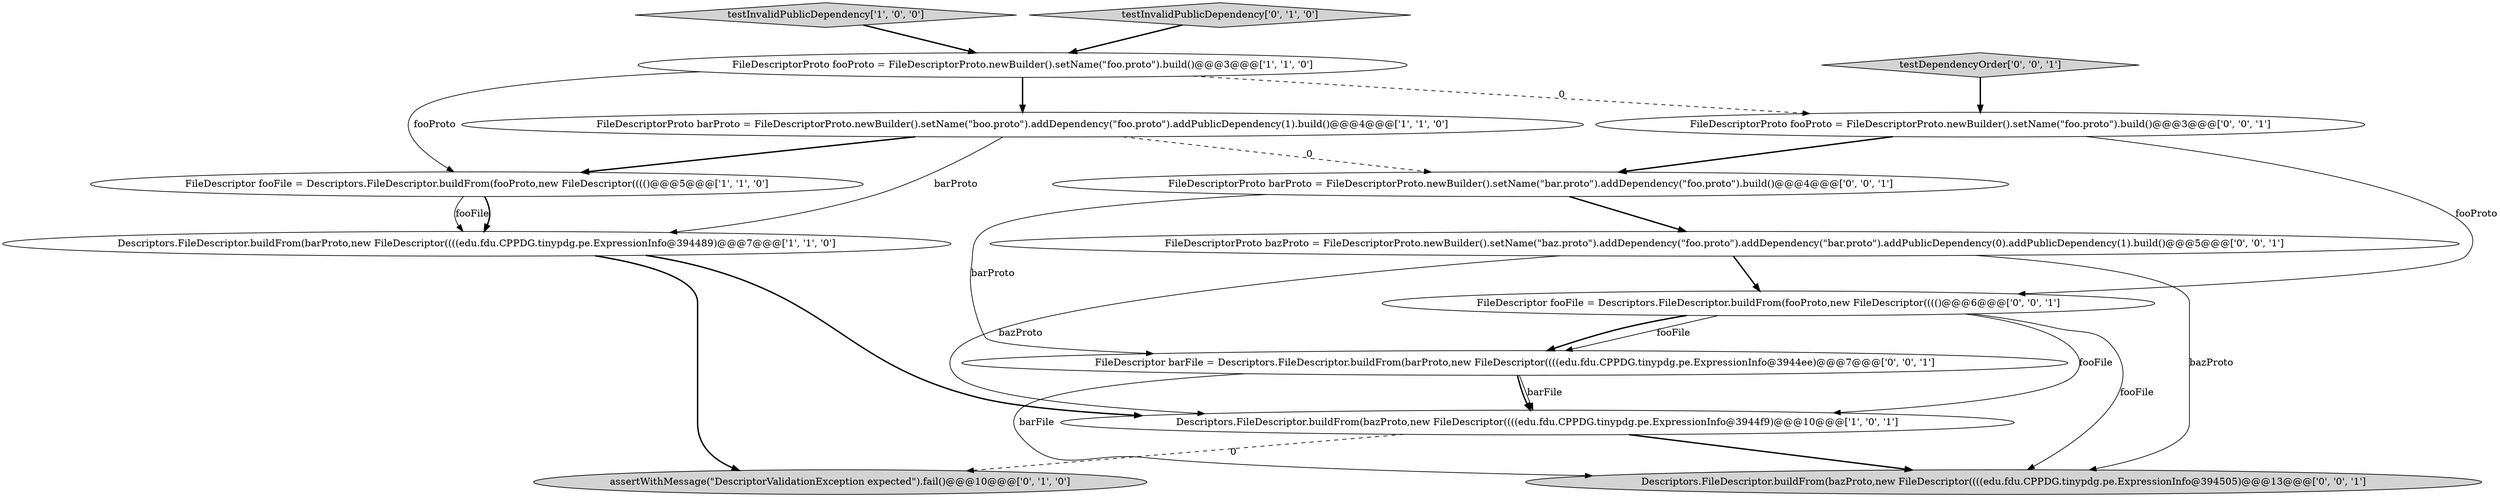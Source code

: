digraph {
0 [style = filled, label = "Descriptors.FileDescriptor.buildFrom(barProto,new FileDescriptor((((edu.fdu.CPPDG.tinypdg.pe.ExpressionInfo@394489)@@@7@@@['1', '1', '0']", fillcolor = white, shape = ellipse image = "AAA0AAABBB1BBB"];
12 [style = filled, label = "Descriptors.FileDescriptor.buildFrom(bazProto,new FileDescriptor((((edu.fdu.CPPDG.tinypdg.pe.ExpressionInfo@394505)@@@13@@@['0', '0', '1']", fillcolor = lightgray, shape = ellipse image = "AAA0AAABBB3BBB"];
2 [style = filled, label = "FileDescriptor fooFile = Descriptors.FileDescriptor.buildFrom(fooProto,new FileDescriptor(((()@@@5@@@['1', '1', '0']", fillcolor = white, shape = ellipse image = "AAA0AAABBB1BBB"];
10 [style = filled, label = "FileDescriptor barFile = Descriptors.FileDescriptor.buildFrom(barProto,new FileDescriptor((((edu.fdu.CPPDG.tinypdg.pe.ExpressionInfo@3944ee)@@@7@@@['0', '0', '1']", fillcolor = white, shape = ellipse image = "AAA0AAABBB3BBB"];
5 [style = filled, label = "Descriptors.FileDescriptor.buildFrom(bazProto,new FileDescriptor((((edu.fdu.CPPDG.tinypdg.pe.ExpressionInfo@3944f9)@@@10@@@['1', '0', '1']", fillcolor = white, shape = ellipse image = "AAA0AAABBB1BBB"];
1 [style = filled, label = "testInvalidPublicDependency['1', '0', '0']", fillcolor = lightgray, shape = diamond image = "AAA0AAABBB1BBB"];
11 [style = filled, label = "FileDescriptorProto fooProto = FileDescriptorProto.newBuilder().setName(\"foo.proto\").build()@@@3@@@['0', '0', '1']", fillcolor = white, shape = ellipse image = "AAA0AAABBB3BBB"];
7 [style = filled, label = "testInvalidPublicDependency['0', '1', '0']", fillcolor = lightgray, shape = diamond image = "AAA0AAABBB2BBB"];
4 [style = filled, label = "FileDescriptorProto fooProto = FileDescriptorProto.newBuilder().setName(\"foo.proto\").build()@@@3@@@['1', '1', '0']", fillcolor = white, shape = ellipse image = "AAA0AAABBB1BBB"];
3 [style = filled, label = "FileDescriptorProto barProto = FileDescriptorProto.newBuilder().setName(\"boo.proto\").addDependency(\"foo.proto\").addPublicDependency(1).build()@@@4@@@['1', '1', '0']", fillcolor = white, shape = ellipse image = "AAA0AAABBB1BBB"];
6 [style = filled, label = "assertWithMessage(\"DescriptorValidationException expected\").fail()@@@10@@@['0', '1', '0']", fillcolor = lightgray, shape = ellipse image = "AAA1AAABBB2BBB"];
13 [style = filled, label = "testDependencyOrder['0', '0', '1']", fillcolor = lightgray, shape = diamond image = "AAA0AAABBB3BBB"];
8 [style = filled, label = "FileDescriptor fooFile = Descriptors.FileDescriptor.buildFrom(fooProto,new FileDescriptor(((()@@@6@@@['0', '0', '1']", fillcolor = white, shape = ellipse image = "AAA0AAABBB3BBB"];
14 [style = filled, label = "FileDescriptorProto barProto = FileDescriptorProto.newBuilder().setName(\"bar.proto\").addDependency(\"foo.proto\").build()@@@4@@@['0', '0', '1']", fillcolor = white, shape = ellipse image = "AAA0AAABBB3BBB"];
9 [style = filled, label = "FileDescriptorProto bazProto = FileDescriptorProto.newBuilder().setName(\"baz.proto\").addDependency(\"foo.proto\").addDependency(\"bar.proto\").addPublicDependency(0).addPublicDependency(1).build()@@@5@@@['0', '0', '1']", fillcolor = white, shape = ellipse image = "AAA0AAABBB3BBB"];
0->6 [style = bold, label=""];
14->10 [style = solid, label="barProto"];
4->11 [style = dashed, label="0"];
5->6 [style = dashed, label="0"];
2->0 [style = solid, label="fooFile"];
3->2 [style = bold, label=""];
3->14 [style = dashed, label="0"];
14->9 [style = bold, label=""];
4->2 [style = solid, label="fooProto"];
11->14 [style = bold, label=""];
8->10 [style = solid, label="fooFile"];
13->11 [style = bold, label=""];
9->12 [style = solid, label="bazProto"];
9->5 [style = solid, label="bazProto"];
7->4 [style = bold, label=""];
11->8 [style = solid, label="fooProto"];
10->5 [style = solid, label="barFile"];
1->4 [style = bold, label=""];
5->12 [style = bold, label=""];
2->0 [style = bold, label=""];
8->5 [style = solid, label="fooFile"];
9->8 [style = bold, label=""];
0->5 [style = bold, label=""];
3->0 [style = solid, label="barProto"];
10->12 [style = solid, label="barFile"];
4->3 [style = bold, label=""];
8->10 [style = bold, label=""];
10->5 [style = bold, label=""];
8->12 [style = solid, label="fooFile"];
}
